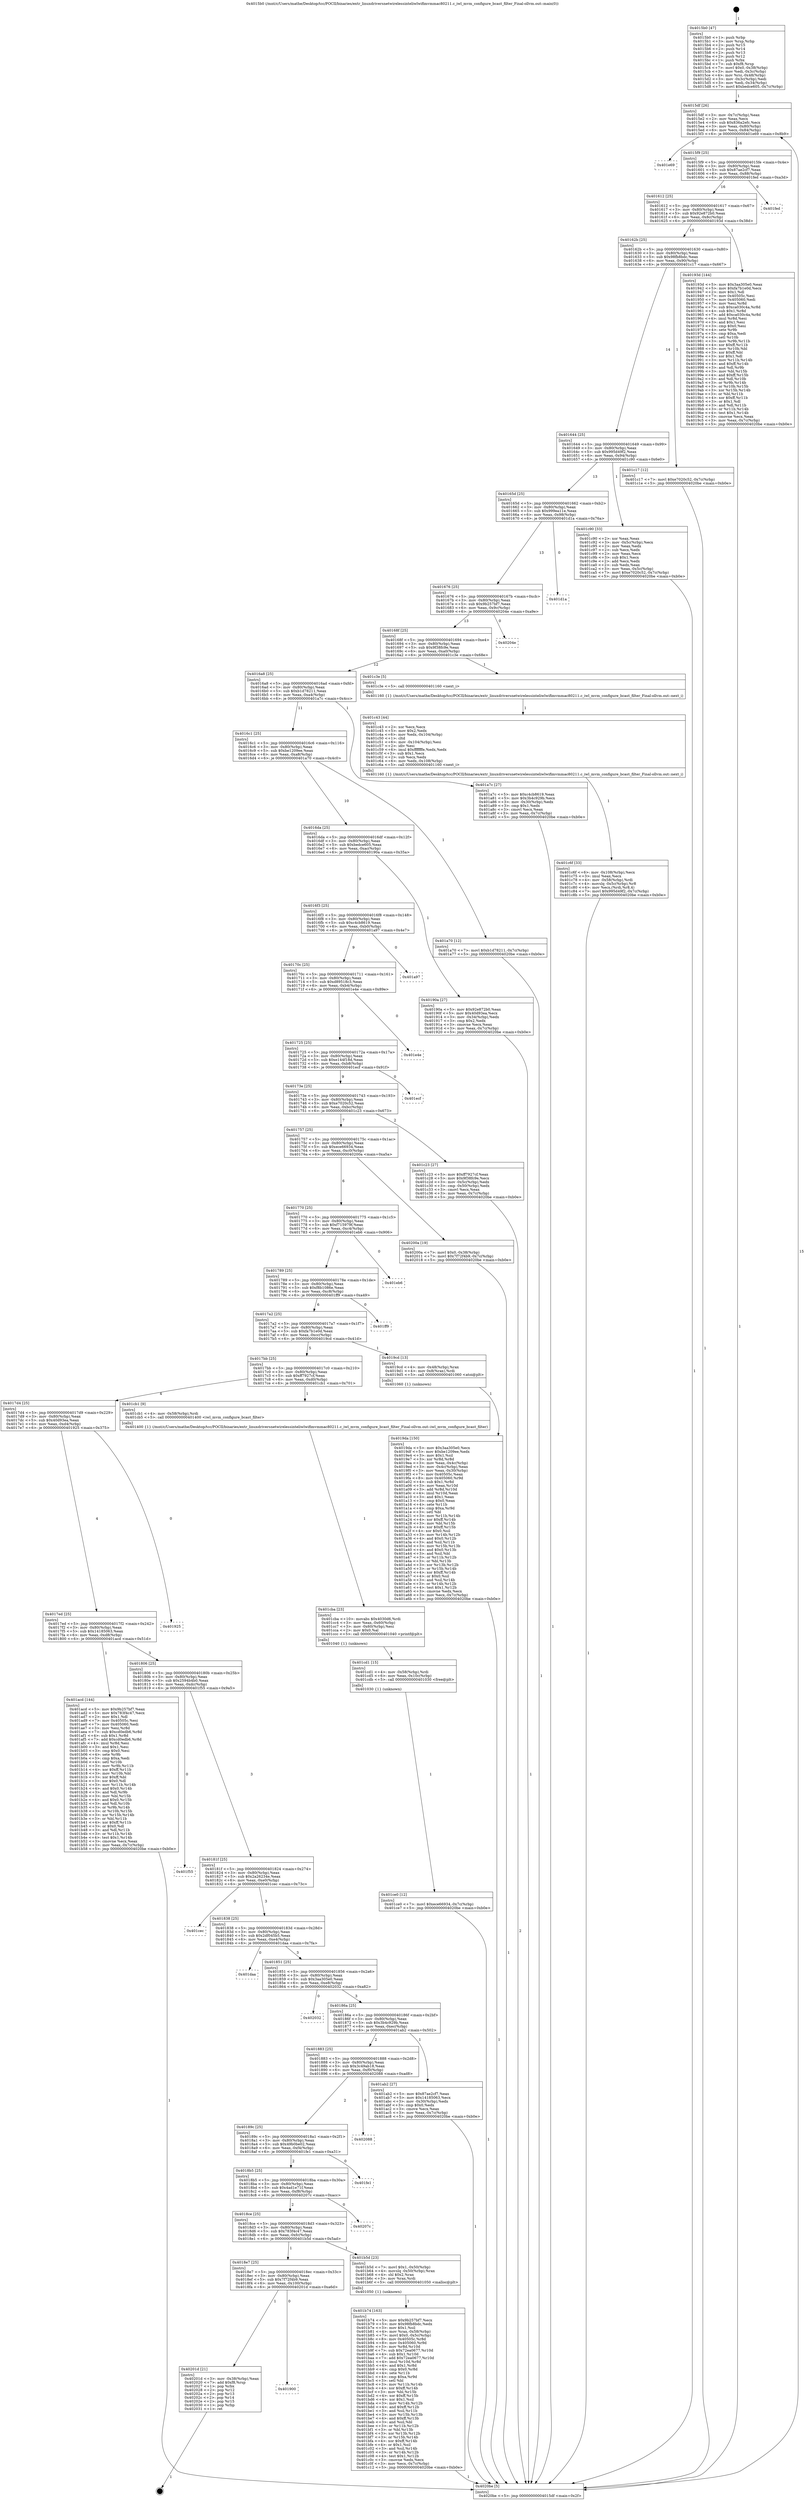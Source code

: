 digraph "0x4015b0" {
  label = "0x4015b0 (/mnt/c/Users/mathe/Desktop/tcc/POCII/binaries/extr_linuxdriversnetwirelessinteliwlwifimvmmac80211.c_iwl_mvm_configure_bcast_filter_Final-ollvm.out::main(0))"
  labelloc = "t"
  node[shape=record]

  Entry [label="",width=0.3,height=0.3,shape=circle,fillcolor=black,style=filled]
  "0x4015df" [label="{
     0x4015df [26]\l
     | [instrs]\l
     &nbsp;&nbsp;0x4015df \<+3\>: mov -0x7c(%rbp),%eax\l
     &nbsp;&nbsp;0x4015e2 \<+2\>: mov %eax,%ecx\l
     &nbsp;&nbsp;0x4015e4 \<+6\>: sub $0x836a2efc,%ecx\l
     &nbsp;&nbsp;0x4015ea \<+3\>: mov %eax,-0x80(%rbp)\l
     &nbsp;&nbsp;0x4015ed \<+6\>: mov %ecx,-0x84(%rbp)\l
     &nbsp;&nbsp;0x4015f3 \<+6\>: je 0000000000401e69 \<main+0x8b9\>\l
  }"]
  "0x401e69" [label="{
     0x401e69\l
  }", style=dashed]
  "0x4015f9" [label="{
     0x4015f9 [25]\l
     | [instrs]\l
     &nbsp;&nbsp;0x4015f9 \<+5\>: jmp 00000000004015fe \<main+0x4e\>\l
     &nbsp;&nbsp;0x4015fe \<+3\>: mov -0x80(%rbp),%eax\l
     &nbsp;&nbsp;0x401601 \<+5\>: sub $0x87ae2cf7,%eax\l
     &nbsp;&nbsp;0x401606 \<+6\>: mov %eax,-0x88(%rbp)\l
     &nbsp;&nbsp;0x40160c \<+6\>: je 0000000000401fed \<main+0xa3d\>\l
  }"]
  Exit [label="",width=0.3,height=0.3,shape=circle,fillcolor=black,style=filled,peripheries=2]
  "0x401fed" [label="{
     0x401fed\l
  }", style=dashed]
  "0x401612" [label="{
     0x401612 [25]\l
     | [instrs]\l
     &nbsp;&nbsp;0x401612 \<+5\>: jmp 0000000000401617 \<main+0x67\>\l
     &nbsp;&nbsp;0x401617 \<+3\>: mov -0x80(%rbp),%eax\l
     &nbsp;&nbsp;0x40161a \<+5\>: sub $0x92e872b0,%eax\l
     &nbsp;&nbsp;0x40161f \<+6\>: mov %eax,-0x8c(%rbp)\l
     &nbsp;&nbsp;0x401625 \<+6\>: je 000000000040193d \<main+0x38d\>\l
  }"]
  "0x401900" [label="{
     0x401900\l
  }", style=dashed]
  "0x40193d" [label="{
     0x40193d [144]\l
     | [instrs]\l
     &nbsp;&nbsp;0x40193d \<+5\>: mov $0x3aa305e0,%eax\l
     &nbsp;&nbsp;0x401942 \<+5\>: mov $0xfa7b1e0d,%ecx\l
     &nbsp;&nbsp;0x401947 \<+2\>: mov $0x1,%dl\l
     &nbsp;&nbsp;0x401949 \<+7\>: mov 0x40505c,%esi\l
     &nbsp;&nbsp;0x401950 \<+7\>: mov 0x405060,%edi\l
     &nbsp;&nbsp;0x401957 \<+3\>: mov %esi,%r8d\l
     &nbsp;&nbsp;0x40195a \<+7\>: sub $0xca030c4a,%r8d\l
     &nbsp;&nbsp;0x401961 \<+4\>: sub $0x1,%r8d\l
     &nbsp;&nbsp;0x401965 \<+7\>: add $0xca030c4a,%r8d\l
     &nbsp;&nbsp;0x40196c \<+4\>: imul %r8d,%esi\l
     &nbsp;&nbsp;0x401970 \<+3\>: and $0x1,%esi\l
     &nbsp;&nbsp;0x401973 \<+3\>: cmp $0x0,%esi\l
     &nbsp;&nbsp;0x401976 \<+4\>: sete %r9b\l
     &nbsp;&nbsp;0x40197a \<+3\>: cmp $0xa,%edi\l
     &nbsp;&nbsp;0x40197d \<+4\>: setl %r10b\l
     &nbsp;&nbsp;0x401981 \<+3\>: mov %r9b,%r11b\l
     &nbsp;&nbsp;0x401984 \<+4\>: xor $0xff,%r11b\l
     &nbsp;&nbsp;0x401988 \<+3\>: mov %r10b,%bl\l
     &nbsp;&nbsp;0x40198b \<+3\>: xor $0xff,%bl\l
     &nbsp;&nbsp;0x40198e \<+3\>: xor $0x1,%dl\l
     &nbsp;&nbsp;0x401991 \<+3\>: mov %r11b,%r14b\l
     &nbsp;&nbsp;0x401994 \<+4\>: and $0xff,%r14b\l
     &nbsp;&nbsp;0x401998 \<+3\>: and %dl,%r9b\l
     &nbsp;&nbsp;0x40199b \<+3\>: mov %bl,%r15b\l
     &nbsp;&nbsp;0x40199e \<+4\>: and $0xff,%r15b\l
     &nbsp;&nbsp;0x4019a2 \<+3\>: and %dl,%r10b\l
     &nbsp;&nbsp;0x4019a5 \<+3\>: or %r9b,%r14b\l
     &nbsp;&nbsp;0x4019a8 \<+3\>: or %r10b,%r15b\l
     &nbsp;&nbsp;0x4019ab \<+3\>: xor %r15b,%r14b\l
     &nbsp;&nbsp;0x4019ae \<+3\>: or %bl,%r11b\l
     &nbsp;&nbsp;0x4019b1 \<+4\>: xor $0xff,%r11b\l
     &nbsp;&nbsp;0x4019b5 \<+3\>: or $0x1,%dl\l
     &nbsp;&nbsp;0x4019b8 \<+3\>: and %dl,%r11b\l
     &nbsp;&nbsp;0x4019bb \<+3\>: or %r11b,%r14b\l
     &nbsp;&nbsp;0x4019be \<+4\>: test $0x1,%r14b\l
     &nbsp;&nbsp;0x4019c2 \<+3\>: cmovne %ecx,%eax\l
     &nbsp;&nbsp;0x4019c5 \<+3\>: mov %eax,-0x7c(%rbp)\l
     &nbsp;&nbsp;0x4019c8 \<+5\>: jmp 00000000004020be \<main+0xb0e\>\l
  }"]
  "0x40162b" [label="{
     0x40162b [25]\l
     | [instrs]\l
     &nbsp;&nbsp;0x40162b \<+5\>: jmp 0000000000401630 \<main+0x80\>\l
     &nbsp;&nbsp;0x401630 \<+3\>: mov -0x80(%rbp),%eax\l
     &nbsp;&nbsp;0x401633 \<+5\>: sub $0x98fb8bdc,%eax\l
     &nbsp;&nbsp;0x401638 \<+6\>: mov %eax,-0x90(%rbp)\l
     &nbsp;&nbsp;0x40163e \<+6\>: je 0000000000401c17 \<main+0x667\>\l
  }"]
  "0x40201d" [label="{
     0x40201d [21]\l
     | [instrs]\l
     &nbsp;&nbsp;0x40201d \<+3\>: mov -0x38(%rbp),%eax\l
     &nbsp;&nbsp;0x402020 \<+7\>: add $0xf8,%rsp\l
     &nbsp;&nbsp;0x402027 \<+1\>: pop %rbx\l
     &nbsp;&nbsp;0x402028 \<+2\>: pop %r12\l
     &nbsp;&nbsp;0x40202a \<+2\>: pop %r13\l
     &nbsp;&nbsp;0x40202c \<+2\>: pop %r14\l
     &nbsp;&nbsp;0x40202e \<+2\>: pop %r15\l
     &nbsp;&nbsp;0x402030 \<+1\>: pop %rbp\l
     &nbsp;&nbsp;0x402031 \<+1\>: ret\l
  }"]
  "0x401c17" [label="{
     0x401c17 [12]\l
     | [instrs]\l
     &nbsp;&nbsp;0x401c17 \<+7\>: movl $0xe7020c52,-0x7c(%rbp)\l
     &nbsp;&nbsp;0x401c1e \<+5\>: jmp 00000000004020be \<main+0xb0e\>\l
  }"]
  "0x401644" [label="{
     0x401644 [25]\l
     | [instrs]\l
     &nbsp;&nbsp;0x401644 \<+5\>: jmp 0000000000401649 \<main+0x99\>\l
     &nbsp;&nbsp;0x401649 \<+3\>: mov -0x80(%rbp),%eax\l
     &nbsp;&nbsp;0x40164c \<+5\>: sub $0x995d49f2,%eax\l
     &nbsp;&nbsp;0x401651 \<+6\>: mov %eax,-0x94(%rbp)\l
     &nbsp;&nbsp;0x401657 \<+6\>: je 0000000000401c90 \<main+0x6e0\>\l
  }"]
  "0x401ce0" [label="{
     0x401ce0 [12]\l
     | [instrs]\l
     &nbsp;&nbsp;0x401ce0 \<+7\>: movl $0xece66934,-0x7c(%rbp)\l
     &nbsp;&nbsp;0x401ce7 \<+5\>: jmp 00000000004020be \<main+0xb0e\>\l
  }"]
  "0x401c90" [label="{
     0x401c90 [33]\l
     | [instrs]\l
     &nbsp;&nbsp;0x401c90 \<+2\>: xor %eax,%eax\l
     &nbsp;&nbsp;0x401c92 \<+3\>: mov -0x5c(%rbp),%ecx\l
     &nbsp;&nbsp;0x401c95 \<+2\>: mov %eax,%edx\l
     &nbsp;&nbsp;0x401c97 \<+2\>: sub %ecx,%edx\l
     &nbsp;&nbsp;0x401c99 \<+2\>: mov %eax,%ecx\l
     &nbsp;&nbsp;0x401c9b \<+3\>: sub $0x1,%ecx\l
     &nbsp;&nbsp;0x401c9e \<+2\>: add %ecx,%edx\l
     &nbsp;&nbsp;0x401ca0 \<+2\>: sub %edx,%eax\l
     &nbsp;&nbsp;0x401ca2 \<+3\>: mov %eax,-0x5c(%rbp)\l
     &nbsp;&nbsp;0x401ca5 \<+7\>: movl $0xe7020c52,-0x7c(%rbp)\l
     &nbsp;&nbsp;0x401cac \<+5\>: jmp 00000000004020be \<main+0xb0e\>\l
  }"]
  "0x40165d" [label="{
     0x40165d [25]\l
     | [instrs]\l
     &nbsp;&nbsp;0x40165d \<+5\>: jmp 0000000000401662 \<main+0xb2\>\l
     &nbsp;&nbsp;0x401662 \<+3\>: mov -0x80(%rbp),%eax\l
     &nbsp;&nbsp;0x401665 \<+5\>: sub $0x999ea11e,%eax\l
     &nbsp;&nbsp;0x40166a \<+6\>: mov %eax,-0x98(%rbp)\l
     &nbsp;&nbsp;0x401670 \<+6\>: je 0000000000401d1a \<main+0x76a\>\l
  }"]
  "0x401cd1" [label="{
     0x401cd1 [15]\l
     | [instrs]\l
     &nbsp;&nbsp;0x401cd1 \<+4\>: mov -0x58(%rbp),%rdi\l
     &nbsp;&nbsp;0x401cd5 \<+6\>: mov %eax,-0x10c(%rbp)\l
     &nbsp;&nbsp;0x401cdb \<+5\>: call 0000000000401030 \<free@plt\>\l
     | [calls]\l
     &nbsp;&nbsp;0x401030 \{1\} (unknown)\l
  }"]
  "0x401d1a" [label="{
     0x401d1a\l
  }", style=dashed]
  "0x401676" [label="{
     0x401676 [25]\l
     | [instrs]\l
     &nbsp;&nbsp;0x401676 \<+5\>: jmp 000000000040167b \<main+0xcb\>\l
     &nbsp;&nbsp;0x40167b \<+3\>: mov -0x80(%rbp),%eax\l
     &nbsp;&nbsp;0x40167e \<+5\>: sub $0x9b257bf7,%eax\l
     &nbsp;&nbsp;0x401683 \<+6\>: mov %eax,-0x9c(%rbp)\l
     &nbsp;&nbsp;0x401689 \<+6\>: je 000000000040204e \<main+0xa9e\>\l
  }"]
  "0x401cba" [label="{
     0x401cba [23]\l
     | [instrs]\l
     &nbsp;&nbsp;0x401cba \<+10\>: movabs $0x4030d6,%rdi\l
     &nbsp;&nbsp;0x401cc4 \<+3\>: mov %eax,-0x60(%rbp)\l
     &nbsp;&nbsp;0x401cc7 \<+3\>: mov -0x60(%rbp),%esi\l
     &nbsp;&nbsp;0x401cca \<+2\>: mov $0x0,%al\l
     &nbsp;&nbsp;0x401ccc \<+5\>: call 0000000000401040 \<printf@plt\>\l
     | [calls]\l
     &nbsp;&nbsp;0x401040 \{1\} (unknown)\l
  }"]
  "0x40204e" [label="{
     0x40204e\l
  }", style=dashed]
  "0x40168f" [label="{
     0x40168f [25]\l
     | [instrs]\l
     &nbsp;&nbsp;0x40168f \<+5\>: jmp 0000000000401694 \<main+0xe4\>\l
     &nbsp;&nbsp;0x401694 \<+3\>: mov -0x80(%rbp),%eax\l
     &nbsp;&nbsp;0x401697 \<+5\>: sub $0x9f38fc9e,%eax\l
     &nbsp;&nbsp;0x40169c \<+6\>: mov %eax,-0xa0(%rbp)\l
     &nbsp;&nbsp;0x4016a2 \<+6\>: je 0000000000401c3e \<main+0x68e\>\l
  }"]
  "0x401c6f" [label="{
     0x401c6f [33]\l
     | [instrs]\l
     &nbsp;&nbsp;0x401c6f \<+6\>: mov -0x108(%rbp),%ecx\l
     &nbsp;&nbsp;0x401c75 \<+3\>: imul %eax,%ecx\l
     &nbsp;&nbsp;0x401c78 \<+4\>: mov -0x58(%rbp),%rdi\l
     &nbsp;&nbsp;0x401c7c \<+4\>: movslq -0x5c(%rbp),%r8\l
     &nbsp;&nbsp;0x401c80 \<+4\>: mov %ecx,(%rdi,%r8,4)\l
     &nbsp;&nbsp;0x401c84 \<+7\>: movl $0x995d49f2,-0x7c(%rbp)\l
     &nbsp;&nbsp;0x401c8b \<+5\>: jmp 00000000004020be \<main+0xb0e\>\l
  }"]
  "0x401c3e" [label="{
     0x401c3e [5]\l
     | [instrs]\l
     &nbsp;&nbsp;0x401c3e \<+5\>: call 0000000000401160 \<next_i\>\l
     | [calls]\l
     &nbsp;&nbsp;0x401160 \{1\} (/mnt/c/Users/mathe/Desktop/tcc/POCII/binaries/extr_linuxdriversnetwirelessinteliwlwifimvmmac80211.c_iwl_mvm_configure_bcast_filter_Final-ollvm.out::next_i)\l
  }"]
  "0x4016a8" [label="{
     0x4016a8 [25]\l
     | [instrs]\l
     &nbsp;&nbsp;0x4016a8 \<+5\>: jmp 00000000004016ad \<main+0xfd\>\l
     &nbsp;&nbsp;0x4016ad \<+3\>: mov -0x80(%rbp),%eax\l
     &nbsp;&nbsp;0x4016b0 \<+5\>: sub $0xb1d78211,%eax\l
     &nbsp;&nbsp;0x4016b5 \<+6\>: mov %eax,-0xa4(%rbp)\l
     &nbsp;&nbsp;0x4016bb \<+6\>: je 0000000000401a7c \<main+0x4cc\>\l
  }"]
  "0x401c43" [label="{
     0x401c43 [44]\l
     | [instrs]\l
     &nbsp;&nbsp;0x401c43 \<+2\>: xor %ecx,%ecx\l
     &nbsp;&nbsp;0x401c45 \<+5\>: mov $0x2,%edx\l
     &nbsp;&nbsp;0x401c4a \<+6\>: mov %edx,-0x104(%rbp)\l
     &nbsp;&nbsp;0x401c50 \<+1\>: cltd\l
     &nbsp;&nbsp;0x401c51 \<+6\>: mov -0x104(%rbp),%esi\l
     &nbsp;&nbsp;0x401c57 \<+2\>: idiv %esi\l
     &nbsp;&nbsp;0x401c59 \<+6\>: imul $0xfffffffe,%edx,%edx\l
     &nbsp;&nbsp;0x401c5f \<+3\>: sub $0x1,%ecx\l
     &nbsp;&nbsp;0x401c62 \<+2\>: sub %ecx,%edx\l
     &nbsp;&nbsp;0x401c64 \<+6\>: mov %edx,-0x108(%rbp)\l
     &nbsp;&nbsp;0x401c6a \<+5\>: call 0000000000401160 \<next_i\>\l
     | [calls]\l
     &nbsp;&nbsp;0x401160 \{1\} (/mnt/c/Users/mathe/Desktop/tcc/POCII/binaries/extr_linuxdriversnetwirelessinteliwlwifimvmmac80211.c_iwl_mvm_configure_bcast_filter_Final-ollvm.out::next_i)\l
  }"]
  "0x401a7c" [label="{
     0x401a7c [27]\l
     | [instrs]\l
     &nbsp;&nbsp;0x401a7c \<+5\>: mov $0xc4cb8619,%eax\l
     &nbsp;&nbsp;0x401a81 \<+5\>: mov $0x3b4c929b,%ecx\l
     &nbsp;&nbsp;0x401a86 \<+3\>: mov -0x30(%rbp),%edx\l
     &nbsp;&nbsp;0x401a89 \<+3\>: cmp $0x1,%edx\l
     &nbsp;&nbsp;0x401a8c \<+3\>: cmovl %ecx,%eax\l
     &nbsp;&nbsp;0x401a8f \<+3\>: mov %eax,-0x7c(%rbp)\l
     &nbsp;&nbsp;0x401a92 \<+5\>: jmp 00000000004020be \<main+0xb0e\>\l
  }"]
  "0x4016c1" [label="{
     0x4016c1 [25]\l
     | [instrs]\l
     &nbsp;&nbsp;0x4016c1 \<+5\>: jmp 00000000004016c6 \<main+0x116\>\l
     &nbsp;&nbsp;0x4016c6 \<+3\>: mov -0x80(%rbp),%eax\l
     &nbsp;&nbsp;0x4016c9 \<+5\>: sub $0xbe1209ee,%eax\l
     &nbsp;&nbsp;0x4016ce \<+6\>: mov %eax,-0xa8(%rbp)\l
     &nbsp;&nbsp;0x4016d4 \<+6\>: je 0000000000401a70 \<main+0x4c0\>\l
  }"]
  "0x401b74" [label="{
     0x401b74 [163]\l
     | [instrs]\l
     &nbsp;&nbsp;0x401b74 \<+5\>: mov $0x9b257bf7,%ecx\l
     &nbsp;&nbsp;0x401b79 \<+5\>: mov $0x98fb8bdc,%edx\l
     &nbsp;&nbsp;0x401b7e \<+3\>: mov $0x1,%sil\l
     &nbsp;&nbsp;0x401b81 \<+4\>: mov %rax,-0x58(%rbp)\l
     &nbsp;&nbsp;0x401b85 \<+7\>: movl $0x0,-0x5c(%rbp)\l
     &nbsp;&nbsp;0x401b8c \<+8\>: mov 0x40505c,%r8d\l
     &nbsp;&nbsp;0x401b94 \<+8\>: mov 0x405060,%r9d\l
     &nbsp;&nbsp;0x401b9c \<+3\>: mov %r8d,%r10d\l
     &nbsp;&nbsp;0x401b9f \<+7\>: sub $0x72ea0677,%r10d\l
     &nbsp;&nbsp;0x401ba6 \<+4\>: sub $0x1,%r10d\l
     &nbsp;&nbsp;0x401baa \<+7\>: add $0x72ea0677,%r10d\l
     &nbsp;&nbsp;0x401bb1 \<+4\>: imul %r10d,%r8d\l
     &nbsp;&nbsp;0x401bb5 \<+4\>: and $0x1,%r8d\l
     &nbsp;&nbsp;0x401bb9 \<+4\>: cmp $0x0,%r8d\l
     &nbsp;&nbsp;0x401bbd \<+4\>: sete %r11b\l
     &nbsp;&nbsp;0x401bc1 \<+4\>: cmp $0xa,%r9d\l
     &nbsp;&nbsp;0x401bc5 \<+3\>: setl %bl\l
     &nbsp;&nbsp;0x401bc8 \<+3\>: mov %r11b,%r14b\l
     &nbsp;&nbsp;0x401bcb \<+4\>: xor $0xff,%r14b\l
     &nbsp;&nbsp;0x401bcf \<+3\>: mov %bl,%r15b\l
     &nbsp;&nbsp;0x401bd2 \<+4\>: xor $0xff,%r15b\l
     &nbsp;&nbsp;0x401bd6 \<+4\>: xor $0x1,%sil\l
     &nbsp;&nbsp;0x401bda \<+3\>: mov %r14b,%r12b\l
     &nbsp;&nbsp;0x401bdd \<+4\>: and $0xff,%r12b\l
     &nbsp;&nbsp;0x401be1 \<+3\>: and %sil,%r11b\l
     &nbsp;&nbsp;0x401be4 \<+3\>: mov %r15b,%r13b\l
     &nbsp;&nbsp;0x401be7 \<+4\>: and $0xff,%r13b\l
     &nbsp;&nbsp;0x401beb \<+3\>: and %sil,%bl\l
     &nbsp;&nbsp;0x401bee \<+3\>: or %r11b,%r12b\l
     &nbsp;&nbsp;0x401bf1 \<+3\>: or %bl,%r13b\l
     &nbsp;&nbsp;0x401bf4 \<+3\>: xor %r13b,%r12b\l
     &nbsp;&nbsp;0x401bf7 \<+3\>: or %r15b,%r14b\l
     &nbsp;&nbsp;0x401bfa \<+4\>: xor $0xff,%r14b\l
     &nbsp;&nbsp;0x401bfe \<+4\>: or $0x1,%sil\l
     &nbsp;&nbsp;0x401c02 \<+3\>: and %sil,%r14b\l
     &nbsp;&nbsp;0x401c05 \<+3\>: or %r14b,%r12b\l
     &nbsp;&nbsp;0x401c08 \<+4\>: test $0x1,%r12b\l
     &nbsp;&nbsp;0x401c0c \<+3\>: cmovne %edx,%ecx\l
     &nbsp;&nbsp;0x401c0f \<+3\>: mov %ecx,-0x7c(%rbp)\l
     &nbsp;&nbsp;0x401c12 \<+5\>: jmp 00000000004020be \<main+0xb0e\>\l
  }"]
  "0x401a70" [label="{
     0x401a70 [12]\l
     | [instrs]\l
     &nbsp;&nbsp;0x401a70 \<+7\>: movl $0xb1d78211,-0x7c(%rbp)\l
     &nbsp;&nbsp;0x401a77 \<+5\>: jmp 00000000004020be \<main+0xb0e\>\l
  }"]
  "0x4016da" [label="{
     0x4016da [25]\l
     | [instrs]\l
     &nbsp;&nbsp;0x4016da \<+5\>: jmp 00000000004016df \<main+0x12f\>\l
     &nbsp;&nbsp;0x4016df \<+3\>: mov -0x80(%rbp),%eax\l
     &nbsp;&nbsp;0x4016e2 \<+5\>: sub $0xbedce605,%eax\l
     &nbsp;&nbsp;0x4016e7 \<+6\>: mov %eax,-0xac(%rbp)\l
     &nbsp;&nbsp;0x4016ed \<+6\>: je 000000000040190a \<main+0x35a\>\l
  }"]
  "0x4018e7" [label="{
     0x4018e7 [25]\l
     | [instrs]\l
     &nbsp;&nbsp;0x4018e7 \<+5\>: jmp 00000000004018ec \<main+0x33c\>\l
     &nbsp;&nbsp;0x4018ec \<+3\>: mov -0x80(%rbp),%eax\l
     &nbsp;&nbsp;0x4018ef \<+5\>: sub $0x7f72f4b9,%eax\l
     &nbsp;&nbsp;0x4018f4 \<+6\>: mov %eax,-0x100(%rbp)\l
     &nbsp;&nbsp;0x4018fa \<+6\>: je 000000000040201d \<main+0xa6d\>\l
  }"]
  "0x40190a" [label="{
     0x40190a [27]\l
     | [instrs]\l
     &nbsp;&nbsp;0x40190a \<+5\>: mov $0x92e872b0,%eax\l
     &nbsp;&nbsp;0x40190f \<+5\>: mov $0x40d93ea,%ecx\l
     &nbsp;&nbsp;0x401914 \<+3\>: mov -0x34(%rbp),%edx\l
     &nbsp;&nbsp;0x401917 \<+3\>: cmp $0x2,%edx\l
     &nbsp;&nbsp;0x40191a \<+3\>: cmovne %ecx,%eax\l
     &nbsp;&nbsp;0x40191d \<+3\>: mov %eax,-0x7c(%rbp)\l
     &nbsp;&nbsp;0x401920 \<+5\>: jmp 00000000004020be \<main+0xb0e\>\l
  }"]
  "0x4016f3" [label="{
     0x4016f3 [25]\l
     | [instrs]\l
     &nbsp;&nbsp;0x4016f3 \<+5\>: jmp 00000000004016f8 \<main+0x148\>\l
     &nbsp;&nbsp;0x4016f8 \<+3\>: mov -0x80(%rbp),%eax\l
     &nbsp;&nbsp;0x4016fb \<+5\>: sub $0xc4cb8619,%eax\l
     &nbsp;&nbsp;0x401700 \<+6\>: mov %eax,-0xb0(%rbp)\l
     &nbsp;&nbsp;0x401706 \<+6\>: je 0000000000401a97 \<main+0x4e7\>\l
  }"]
  "0x4020be" [label="{
     0x4020be [5]\l
     | [instrs]\l
     &nbsp;&nbsp;0x4020be \<+5\>: jmp 00000000004015df \<main+0x2f\>\l
  }"]
  "0x4015b0" [label="{
     0x4015b0 [47]\l
     | [instrs]\l
     &nbsp;&nbsp;0x4015b0 \<+1\>: push %rbp\l
     &nbsp;&nbsp;0x4015b1 \<+3\>: mov %rsp,%rbp\l
     &nbsp;&nbsp;0x4015b4 \<+2\>: push %r15\l
     &nbsp;&nbsp;0x4015b6 \<+2\>: push %r14\l
     &nbsp;&nbsp;0x4015b8 \<+2\>: push %r13\l
     &nbsp;&nbsp;0x4015ba \<+2\>: push %r12\l
     &nbsp;&nbsp;0x4015bc \<+1\>: push %rbx\l
     &nbsp;&nbsp;0x4015bd \<+7\>: sub $0xf8,%rsp\l
     &nbsp;&nbsp;0x4015c4 \<+7\>: movl $0x0,-0x38(%rbp)\l
     &nbsp;&nbsp;0x4015cb \<+3\>: mov %edi,-0x3c(%rbp)\l
     &nbsp;&nbsp;0x4015ce \<+4\>: mov %rsi,-0x48(%rbp)\l
     &nbsp;&nbsp;0x4015d2 \<+3\>: mov -0x3c(%rbp),%edi\l
     &nbsp;&nbsp;0x4015d5 \<+3\>: mov %edi,-0x34(%rbp)\l
     &nbsp;&nbsp;0x4015d8 \<+7\>: movl $0xbedce605,-0x7c(%rbp)\l
  }"]
  "0x401b5d" [label="{
     0x401b5d [23]\l
     | [instrs]\l
     &nbsp;&nbsp;0x401b5d \<+7\>: movl $0x1,-0x50(%rbp)\l
     &nbsp;&nbsp;0x401b64 \<+4\>: movslq -0x50(%rbp),%rax\l
     &nbsp;&nbsp;0x401b68 \<+4\>: shl $0x2,%rax\l
     &nbsp;&nbsp;0x401b6c \<+3\>: mov %rax,%rdi\l
     &nbsp;&nbsp;0x401b6f \<+5\>: call 0000000000401050 \<malloc@plt\>\l
     | [calls]\l
     &nbsp;&nbsp;0x401050 \{1\} (unknown)\l
  }"]
  "0x401a97" [label="{
     0x401a97\l
  }", style=dashed]
  "0x40170c" [label="{
     0x40170c [25]\l
     | [instrs]\l
     &nbsp;&nbsp;0x40170c \<+5\>: jmp 0000000000401711 \<main+0x161\>\l
     &nbsp;&nbsp;0x401711 \<+3\>: mov -0x80(%rbp),%eax\l
     &nbsp;&nbsp;0x401714 \<+5\>: sub $0xd89518c3,%eax\l
     &nbsp;&nbsp;0x401719 \<+6\>: mov %eax,-0xb4(%rbp)\l
     &nbsp;&nbsp;0x40171f \<+6\>: je 0000000000401e4e \<main+0x89e\>\l
  }"]
  "0x4018ce" [label="{
     0x4018ce [25]\l
     | [instrs]\l
     &nbsp;&nbsp;0x4018ce \<+5\>: jmp 00000000004018d3 \<main+0x323\>\l
     &nbsp;&nbsp;0x4018d3 \<+3\>: mov -0x80(%rbp),%eax\l
     &nbsp;&nbsp;0x4018d6 \<+5\>: sub $0x783f4c47,%eax\l
     &nbsp;&nbsp;0x4018db \<+6\>: mov %eax,-0xfc(%rbp)\l
     &nbsp;&nbsp;0x4018e1 \<+6\>: je 0000000000401b5d \<main+0x5ad\>\l
  }"]
  "0x401e4e" [label="{
     0x401e4e\l
  }", style=dashed]
  "0x401725" [label="{
     0x401725 [25]\l
     | [instrs]\l
     &nbsp;&nbsp;0x401725 \<+5\>: jmp 000000000040172a \<main+0x17a\>\l
     &nbsp;&nbsp;0x40172a \<+3\>: mov -0x80(%rbp),%eax\l
     &nbsp;&nbsp;0x40172d \<+5\>: sub $0xe144f18d,%eax\l
     &nbsp;&nbsp;0x401732 \<+6\>: mov %eax,-0xb8(%rbp)\l
     &nbsp;&nbsp;0x401738 \<+6\>: je 0000000000401ecf \<main+0x91f\>\l
  }"]
  "0x40207c" [label="{
     0x40207c\l
  }", style=dashed]
  "0x401ecf" [label="{
     0x401ecf\l
  }", style=dashed]
  "0x40173e" [label="{
     0x40173e [25]\l
     | [instrs]\l
     &nbsp;&nbsp;0x40173e \<+5\>: jmp 0000000000401743 \<main+0x193\>\l
     &nbsp;&nbsp;0x401743 \<+3\>: mov -0x80(%rbp),%eax\l
     &nbsp;&nbsp;0x401746 \<+5\>: sub $0xe7020c52,%eax\l
     &nbsp;&nbsp;0x40174b \<+6\>: mov %eax,-0xbc(%rbp)\l
     &nbsp;&nbsp;0x401751 \<+6\>: je 0000000000401c23 \<main+0x673\>\l
  }"]
  "0x4018b5" [label="{
     0x4018b5 [25]\l
     | [instrs]\l
     &nbsp;&nbsp;0x4018b5 \<+5\>: jmp 00000000004018ba \<main+0x30a\>\l
     &nbsp;&nbsp;0x4018ba \<+3\>: mov -0x80(%rbp),%eax\l
     &nbsp;&nbsp;0x4018bd \<+5\>: sub $0x4ad1e71f,%eax\l
     &nbsp;&nbsp;0x4018c2 \<+6\>: mov %eax,-0xf8(%rbp)\l
     &nbsp;&nbsp;0x4018c8 \<+6\>: je 000000000040207c \<main+0xacc\>\l
  }"]
  "0x401c23" [label="{
     0x401c23 [27]\l
     | [instrs]\l
     &nbsp;&nbsp;0x401c23 \<+5\>: mov $0xff7927cf,%eax\l
     &nbsp;&nbsp;0x401c28 \<+5\>: mov $0x9f38fc9e,%ecx\l
     &nbsp;&nbsp;0x401c2d \<+3\>: mov -0x5c(%rbp),%edx\l
     &nbsp;&nbsp;0x401c30 \<+3\>: cmp -0x50(%rbp),%edx\l
     &nbsp;&nbsp;0x401c33 \<+3\>: cmovl %ecx,%eax\l
     &nbsp;&nbsp;0x401c36 \<+3\>: mov %eax,-0x7c(%rbp)\l
     &nbsp;&nbsp;0x401c39 \<+5\>: jmp 00000000004020be \<main+0xb0e\>\l
  }"]
  "0x401757" [label="{
     0x401757 [25]\l
     | [instrs]\l
     &nbsp;&nbsp;0x401757 \<+5\>: jmp 000000000040175c \<main+0x1ac\>\l
     &nbsp;&nbsp;0x40175c \<+3\>: mov -0x80(%rbp),%eax\l
     &nbsp;&nbsp;0x40175f \<+5\>: sub $0xece66934,%eax\l
     &nbsp;&nbsp;0x401764 \<+6\>: mov %eax,-0xc0(%rbp)\l
     &nbsp;&nbsp;0x40176a \<+6\>: je 000000000040200a \<main+0xa5a\>\l
  }"]
  "0x401fe1" [label="{
     0x401fe1\l
  }", style=dashed]
  "0x40200a" [label="{
     0x40200a [19]\l
     | [instrs]\l
     &nbsp;&nbsp;0x40200a \<+7\>: movl $0x0,-0x38(%rbp)\l
     &nbsp;&nbsp;0x402011 \<+7\>: movl $0x7f72f4b9,-0x7c(%rbp)\l
     &nbsp;&nbsp;0x402018 \<+5\>: jmp 00000000004020be \<main+0xb0e\>\l
  }"]
  "0x401770" [label="{
     0x401770 [25]\l
     | [instrs]\l
     &nbsp;&nbsp;0x401770 \<+5\>: jmp 0000000000401775 \<main+0x1c5\>\l
     &nbsp;&nbsp;0x401775 \<+3\>: mov -0x80(%rbp),%eax\l
     &nbsp;&nbsp;0x401778 \<+5\>: sub $0xf715979f,%eax\l
     &nbsp;&nbsp;0x40177d \<+6\>: mov %eax,-0xc4(%rbp)\l
     &nbsp;&nbsp;0x401783 \<+6\>: je 0000000000401eb6 \<main+0x906\>\l
  }"]
  "0x40189c" [label="{
     0x40189c [25]\l
     | [instrs]\l
     &nbsp;&nbsp;0x40189c \<+5\>: jmp 00000000004018a1 \<main+0x2f1\>\l
     &nbsp;&nbsp;0x4018a1 \<+3\>: mov -0x80(%rbp),%eax\l
     &nbsp;&nbsp;0x4018a4 \<+5\>: sub $0x49b0be02,%eax\l
     &nbsp;&nbsp;0x4018a9 \<+6\>: mov %eax,-0xf4(%rbp)\l
     &nbsp;&nbsp;0x4018af \<+6\>: je 0000000000401fe1 \<main+0xa31\>\l
  }"]
  "0x401eb6" [label="{
     0x401eb6\l
  }", style=dashed]
  "0x401789" [label="{
     0x401789 [25]\l
     | [instrs]\l
     &nbsp;&nbsp;0x401789 \<+5\>: jmp 000000000040178e \<main+0x1de\>\l
     &nbsp;&nbsp;0x40178e \<+3\>: mov -0x80(%rbp),%eax\l
     &nbsp;&nbsp;0x401791 \<+5\>: sub $0xf8b1086e,%eax\l
     &nbsp;&nbsp;0x401796 \<+6\>: mov %eax,-0xc8(%rbp)\l
     &nbsp;&nbsp;0x40179c \<+6\>: je 0000000000401ff9 \<main+0xa49\>\l
  }"]
  "0x402088" [label="{
     0x402088\l
  }", style=dashed]
  "0x401ff9" [label="{
     0x401ff9\l
  }", style=dashed]
  "0x4017a2" [label="{
     0x4017a2 [25]\l
     | [instrs]\l
     &nbsp;&nbsp;0x4017a2 \<+5\>: jmp 00000000004017a7 \<main+0x1f7\>\l
     &nbsp;&nbsp;0x4017a7 \<+3\>: mov -0x80(%rbp),%eax\l
     &nbsp;&nbsp;0x4017aa \<+5\>: sub $0xfa7b1e0d,%eax\l
     &nbsp;&nbsp;0x4017af \<+6\>: mov %eax,-0xcc(%rbp)\l
     &nbsp;&nbsp;0x4017b5 \<+6\>: je 00000000004019cd \<main+0x41d\>\l
  }"]
  "0x401883" [label="{
     0x401883 [25]\l
     | [instrs]\l
     &nbsp;&nbsp;0x401883 \<+5\>: jmp 0000000000401888 \<main+0x2d8\>\l
     &nbsp;&nbsp;0x401888 \<+3\>: mov -0x80(%rbp),%eax\l
     &nbsp;&nbsp;0x40188b \<+5\>: sub $0x3c49ab18,%eax\l
     &nbsp;&nbsp;0x401890 \<+6\>: mov %eax,-0xf0(%rbp)\l
     &nbsp;&nbsp;0x401896 \<+6\>: je 0000000000402088 \<main+0xad8\>\l
  }"]
  "0x4019cd" [label="{
     0x4019cd [13]\l
     | [instrs]\l
     &nbsp;&nbsp;0x4019cd \<+4\>: mov -0x48(%rbp),%rax\l
     &nbsp;&nbsp;0x4019d1 \<+4\>: mov 0x8(%rax),%rdi\l
     &nbsp;&nbsp;0x4019d5 \<+5\>: call 0000000000401060 \<atoi@plt\>\l
     | [calls]\l
     &nbsp;&nbsp;0x401060 \{1\} (unknown)\l
  }"]
  "0x4017bb" [label="{
     0x4017bb [25]\l
     | [instrs]\l
     &nbsp;&nbsp;0x4017bb \<+5\>: jmp 00000000004017c0 \<main+0x210\>\l
     &nbsp;&nbsp;0x4017c0 \<+3\>: mov -0x80(%rbp),%eax\l
     &nbsp;&nbsp;0x4017c3 \<+5\>: sub $0xff7927cf,%eax\l
     &nbsp;&nbsp;0x4017c8 \<+6\>: mov %eax,-0xd0(%rbp)\l
     &nbsp;&nbsp;0x4017ce \<+6\>: je 0000000000401cb1 \<main+0x701\>\l
  }"]
  "0x4019da" [label="{
     0x4019da [150]\l
     | [instrs]\l
     &nbsp;&nbsp;0x4019da \<+5\>: mov $0x3aa305e0,%ecx\l
     &nbsp;&nbsp;0x4019df \<+5\>: mov $0xbe1209ee,%edx\l
     &nbsp;&nbsp;0x4019e4 \<+3\>: mov $0x1,%sil\l
     &nbsp;&nbsp;0x4019e7 \<+3\>: xor %r8d,%r8d\l
     &nbsp;&nbsp;0x4019ea \<+3\>: mov %eax,-0x4c(%rbp)\l
     &nbsp;&nbsp;0x4019ed \<+3\>: mov -0x4c(%rbp),%eax\l
     &nbsp;&nbsp;0x4019f0 \<+3\>: mov %eax,-0x30(%rbp)\l
     &nbsp;&nbsp;0x4019f3 \<+7\>: mov 0x40505c,%eax\l
     &nbsp;&nbsp;0x4019fa \<+8\>: mov 0x405060,%r9d\l
     &nbsp;&nbsp;0x401a02 \<+4\>: sub $0x1,%r8d\l
     &nbsp;&nbsp;0x401a06 \<+3\>: mov %eax,%r10d\l
     &nbsp;&nbsp;0x401a09 \<+3\>: add %r8d,%r10d\l
     &nbsp;&nbsp;0x401a0c \<+4\>: imul %r10d,%eax\l
     &nbsp;&nbsp;0x401a10 \<+3\>: and $0x1,%eax\l
     &nbsp;&nbsp;0x401a13 \<+3\>: cmp $0x0,%eax\l
     &nbsp;&nbsp;0x401a16 \<+4\>: sete %r11b\l
     &nbsp;&nbsp;0x401a1a \<+4\>: cmp $0xa,%r9d\l
     &nbsp;&nbsp;0x401a1e \<+3\>: setl %bl\l
     &nbsp;&nbsp;0x401a21 \<+3\>: mov %r11b,%r14b\l
     &nbsp;&nbsp;0x401a24 \<+4\>: xor $0xff,%r14b\l
     &nbsp;&nbsp;0x401a28 \<+3\>: mov %bl,%r15b\l
     &nbsp;&nbsp;0x401a2b \<+4\>: xor $0xff,%r15b\l
     &nbsp;&nbsp;0x401a2f \<+4\>: xor $0x0,%sil\l
     &nbsp;&nbsp;0x401a33 \<+3\>: mov %r14b,%r12b\l
     &nbsp;&nbsp;0x401a36 \<+4\>: and $0x0,%r12b\l
     &nbsp;&nbsp;0x401a3a \<+3\>: and %sil,%r11b\l
     &nbsp;&nbsp;0x401a3d \<+3\>: mov %r15b,%r13b\l
     &nbsp;&nbsp;0x401a40 \<+4\>: and $0x0,%r13b\l
     &nbsp;&nbsp;0x401a44 \<+3\>: and %sil,%bl\l
     &nbsp;&nbsp;0x401a47 \<+3\>: or %r11b,%r12b\l
     &nbsp;&nbsp;0x401a4a \<+3\>: or %bl,%r13b\l
     &nbsp;&nbsp;0x401a4d \<+3\>: xor %r13b,%r12b\l
     &nbsp;&nbsp;0x401a50 \<+3\>: or %r15b,%r14b\l
     &nbsp;&nbsp;0x401a53 \<+4\>: xor $0xff,%r14b\l
     &nbsp;&nbsp;0x401a57 \<+4\>: or $0x0,%sil\l
     &nbsp;&nbsp;0x401a5b \<+3\>: and %sil,%r14b\l
     &nbsp;&nbsp;0x401a5e \<+3\>: or %r14b,%r12b\l
     &nbsp;&nbsp;0x401a61 \<+4\>: test $0x1,%r12b\l
     &nbsp;&nbsp;0x401a65 \<+3\>: cmovne %edx,%ecx\l
     &nbsp;&nbsp;0x401a68 \<+3\>: mov %ecx,-0x7c(%rbp)\l
     &nbsp;&nbsp;0x401a6b \<+5\>: jmp 00000000004020be \<main+0xb0e\>\l
  }"]
  "0x401ab2" [label="{
     0x401ab2 [27]\l
     | [instrs]\l
     &nbsp;&nbsp;0x401ab2 \<+5\>: mov $0x87ae2cf7,%eax\l
     &nbsp;&nbsp;0x401ab7 \<+5\>: mov $0x14185063,%ecx\l
     &nbsp;&nbsp;0x401abc \<+3\>: mov -0x30(%rbp),%edx\l
     &nbsp;&nbsp;0x401abf \<+3\>: cmp $0x0,%edx\l
     &nbsp;&nbsp;0x401ac2 \<+3\>: cmove %ecx,%eax\l
     &nbsp;&nbsp;0x401ac5 \<+3\>: mov %eax,-0x7c(%rbp)\l
     &nbsp;&nbsp;0x401ac8 \<+5\>: jmp 00000000004020be \<main+0xb0e\>\l
  }"]
  "0x401cb1" [label="{
     0x401cb1 [9]\l
     | [instrs]\l
     &nbsp;&nbsp;0x401cb1 \<+4\>: mov -0x58(%rbp),%rdi\l
     &nbsp;&nbsp;0x401cb5 \<+5\>: call 0000000000401400 \<iwl_mvm_configure_bcast_filter\>\l
     | [calls]\l
     &nbsp;&nbsp;0x401400 \{1\} (/mnt/c/Users/mathe/Desktop/tcc/POCII/binaries/extr_linuxdriversnetwirelessinteliwlwifimvmmac80211.c_iwl_mvm_configure_bcast_filter_Final-ollvm.out::iwl_mvm_configure_bcast_filter)\l
  }"]
  "0x4017d4" [label="{
     0x4017d4 [25]\l
     | [instrs]\l
     &nbsp;&nbsp;0x4017d4 \<+5\>: jmp 00000000004017d9 \<main+0x229\>\l
     &nbsp;&nbsp;0x4017d9 \<+3\>: mov -0x80(%rbp),%eax\l
     &nbsp;&nbsp;0x4017dc \<+5\>: sub $0x40d93ea,%eax\l
     &nbsp;&nbsp;0x4017e1 \<+6\>: mov %eax,-0xd4(%rbp)\l
     &nbsp;&nbsp;0x4017e7 \<+6\>: je 0000000000401925 \<main+0x375\>\l
  }"]
  "0x40186a" [label="{
     0x40186a [25]\l
     | [instrs]\l
     &nbsp;&nbsp;0x40186a \<+5\>: jmp 000000000040186f \<main+0x2bf\>\l
     &nbsp;&nbsp;0x40186f \<+3\>: mov -0x80(%rbp),%eax\l
     &nbsp;&nbsp;0x401872 \<+5\>: sub $0x3b4c929b,%eax\l
     &nbsp;&nbsp;0x401877 \<+6\>: mov %eax,-0xec(%rbp)\l
     &nbsp;&nbsp;0x40187d \<+6\>: je 0000000000401ab2 \<main+0x502\>\l
  }"]
  "0x401925" [label="{
     0x401925\l
  }", style=dashed]
  "0x4017ed" [label="{
     0x4017ed [25]\l
     | [instrs]\l
     &nbsp;&nbsp;0x4017ed \<+5\>: jmp 00000000004017f2 \<main+0x242\>\l
     &nbsp;&nbsp;0x4017f2 \<+3\>: mov -0x80(%rbp),%eax\l
     &nbsp;&nbsp;0x4017f5 \<+5\>: sub $0x14185063,%eax\l
     &nbsp;&nbsp;0x4017fa \<+6\>: mov %eax,-0xd8(%rbp)\l
     &nbsp;&nbsp;0x401800 \<+6\>: je 0000000000401acd \<main+0x51d\>\l
  }"]
  "0x402032" [label="{
     0x402032\l
  }", style=dashed]
  "0x401acd" [label="{
     0x401acd [144]\l
     | [instrs]\l
     &nbsp;&nbsp;0x401acd \<+5\>: mov $0x9b257bf7,%eax\l
     &nbsp;&nbsp;0x401ad2 \<+5\>: mov $0x783f4c47,%ecx\l
     &nbsp;&nbsp;0x401ad7 \<+2\>: mov $0x1,%dl\l
     &nbsp;&nbsp;0x401ad9 \<+7\>: mov 0x40505c,%esi\l
     &nbsp;&nbsp;0x401ae0 \<+7\>: mov 0x405060,%edi\l
     &nbsp;&nbsp;0x401ae7 \<+3\>: mov %esi,%r8d\l
     &nbsp;&nbsp;0x401aea \<+7\>: sub $0xcd0edb6,%r8d\l
     &nbsp;&nbsp;0x401af1 \<+4\>: sub $0x1,%r8d\l
     &nbsp;&nbsp;0x401af5 \<+7\>: add $0xcd0edb6,%r8d\l
     &nbsp;&nbsp;0x401afc \<+4\>: imul %r8d,%esi\l
     &nbsp;&nbsp;0x401b00 \<+3\>: and $0x1,%esi\l
     &nbsp;&nbsp;0x401b03 \<+3\>: cmp $0x0,%esi\l
     &nbsp;&nbsp;0x401b06 \<+4\>: sete %r9b\l
     &nbsp;&nbsp;0x401b0a \<+3\>: cmp $0xa,%edi\l
     &nbsp;&nbsp;0x401b0d \<+4\>: setl %r10b\l
     &nbsp;&nbsp;0x401b11 \<+3\>: mov %r9b,%r11b\l
     &nbsp;&nbsp;0x401b14 \<+4\>: xor $0xff,%r11b\l
     &nbsp;&nbsp;0x401b18 \<+3\>: mov %r10b,%bl\l
     &nbsp;&nbsp;0x401b1b \<+3\>: xor $0xff,%bl\l
     &nbsp;&nbsp;0x401b1e \<+3\>: xor $0x0,%dl\l
     &nbsp;&nbsp;0x401b21 \<+3\>: mov %r11b,%r14b\l
     &nbsp;&nbsp;0x401b24 \<+4\>: and $0x0,%r14b\l
     &nbsp;&nbsp;0x401b28 \<+3\>: and %dl,%r9b\l
     &nbsp;&nbsp;0x401b2b \<+3\>: mov %bl,%r15b\l
     &nbsp;&nbsp;0x401b2e \<+4\>: and $0x0,%r15b\l
     &nbsp;&nbsp;0x401b32 \<+3\>: and %dl,%r10b\l
     &nbsp;&nbsp;0x401b35 \<+3\>: or %r9b,%r14b\l
     &nbsp;&nbsp;0x401b38 \<+3\>: or %r10b,%r15b\l
     &nbsp;&nbsp;0x401b3b \<+3\>: xor %r15b,%r14b\l
     &nbsp;&nbsp;0x401b3e \<+3\>: or %bl,%r11b\l
     &nbsp;&nbsp;0x401b41 \<+4\>: xor $0xff,%r11b\l
     &nbsp;&nbsp;0x401b45 \<+3\>: or $0x0,%dl\l
     &nbsp;&nbsp;0x401b48 \<+3\>: and %dl,%r11b\l
     &nbsp;&nbsp;0x401b4b \<+3\>: or %r11b,%r14b\l
     &nbsp;&nbsp;0x401b4e \<+4\>: test $0x1,%r14b\l
     &nbsp;&nbsp;0x401b52 \<+3\>: cmovne %ecx,%eax\l
     &nbsp;&nbsp;0x401b55 \<+3\>: mov %eax,-0x7c(%rbp)\l
     &nbsp;&nbsp;0x401b58 \<+5\>: jmp 00000000004020be \<main+0xb0e\>\l
  }"]
  "0x401806" [label="{
     0x401806 [25]\l
     | [instrs]\l
     &nbsp;&nbsp;0x401806 \<+5\>: jmp 000000000040180b \<main+0x25b\>\l
     &nbsp;&nbsp;0x40180b \<+3\>: mov -0x80(%rbp),%eax\l
     &nbsp;&nbsp;0x40180e \<+5\>: sub $0x2594b4b0,%eax\l
     &nbsp;&nbsp;0x401813 \<+6\>: mov %eax,-0xdc(%rbp)\l
     &nbsp;&nbsp;0x401819 \<+6\>: je 0000000000401f55 \<main+0x9a5\>\l
  }"]
  "0x401851" [label="{
     0x401851 [25]\l
     | [instrs]\l
     &nbsp;&nbsp;0x401851 \<+5\>: jmp 0000000000401856 \<main+0x2a6\>\l
     &nbsp;&nbsp;0x401856 \<+3\>: mov -0x80(%rbp),%eax\l
     &nbsp;&nbsp;0x401859 \<+5\>: sub $0x3aa305e0,%eax\l
     &nbsp;&nbsp;0x40185e \<+6\>: mov %eax,-0xe8(%rbp)\l
     &nbsp;&nbsp;0x401864 \<+6\>: je 0000000000402032 \<main+0xa82\>\l
  }"]
  "0x401f55" [label="{
     0x401f55\l
  }", style=dashed]
  "0x40181f" [label="{
     0x40181f [25]\l
     | [instrs]\l
     &nbsp;&nbsp;0x40181f \<+5\>: jmp 0000000000401824 \<main+0x274\>\l
     &nbsp;&nbsp;0x401824 \<+3\>: mov -0x80(%rbp),%eax\l
     &nbsp;&nbsp;0x401827 \<+5\>: sub $0x2a26234e,%eax\l
     &nbsp;&nbsp;0x40182c \<+6\>: mov %eax,-0xe0(%rbp)\l
     &nbsp;&nbsp;0x401832 \<+6\>: je 0000000000401cec \<main+0x73c\>\l
  }"]
  "0x401daa" [label="{
     0x401daa\l
  }", style=dashed]
  "0x401cec" [label="{
     0x401cec\l
  }", style=dashed]
  "0x401838" [label="{
     0x401838 [25]\l
     | [instrs]\l
     &nbsp;&nbsp;0x401838 \<+5\>: jmp 000000000040183d \<main+0x28d\>\l
     &nbsp;&nbsp;0x40183d \<+3\>: mov -0x80(%rbp),%eax\l
     &nbsp;&nbsp;0x401840 \<+5\>: sub $0x2df045b5,%eax\l
     &nbsp;&nbsp;0x401845 \<+6\>: mov %eax,-0xe4(%rbp)\l
     &nbsp;&nbsp;0x40184b \<+6\>: je 0000000000401daa \<main+0x7fa\>\l
  }"]
  Entry -> "0x4015b0" [label=" 1"]
  "0x4015df" -> "0x401e69" [label=" 0"]
  "0x4015df" -> "0x4015f9" [label=" 16"]
  "0x40201d" -> Exit [label=" 1"]
  "0x4015f9" -> "0x401fed" [label=" 0"]
  "0x4015f9" -> "0x401612" [label=" 16"]
  "0x4018e7" -> "0x401900" [label=" 0"]
  "0x401612" -> "0x40193d" [label=" 1"]
  "0x401612" -> "0x40162b" [label=" 15"]
  "0x4018e7" -> "0x40201d" [label=" 1"]
  "0x40162b" -> "0x401c17" [label=" 1"]
  "0x40162b" -> "0x401644" [label=" 14"]
  "0x40200a" -> "0x4020be" [label=" 1"]
  "0x401644" -> "0x401c90" [label=" 1"]
  "0x401644" -> "0x40165d" [label=" 13"]
  "0x401ce0" -> "0x4020be" [label=" 1"]
  "0x40165d" -> "0x401d1a" [label=" 0"]
  "0x40165d" -> "0x401676" [label=" 13"]
  "0x401cd1" -> "0x401ce0" [label=" 1"]
  "0x401676" -> "0x40204e" [label=" 0"]
  "0x401676" -> "0x40168f" [label=" 13"]
  "0x401cba" -> "0x401cd1" [label=" 1"]
  "0x40168f" -> "0x401c3e" [label=" 1"]
  "0x40168f" -> "0x4016a8" [label=" 12"]
  "0x401cb1" -> "0x401cba" [label=" 1"]
  "0x4016a8" -> "0x401a7c" [label=" 1"]
  "0x4016a8" -> "0x4016c1" [label=" 11"]
  "0x401c90" -> "0x4020be" [label=" 1"]
  "0x4016c1" -> "0x401a70" [label=" 1"]
  "0x4016c1" -> "0x4016da" [label=" 10"]
  "0x401c6f" -> "0x4020be" [label=" 1"]
  "0x4016da" -> "0x40190a" [label=" 1"]
  "0x4016da" -> "0x4016f3" [label=" 9"]
  "0x40190a" -> "0x4020be" [label=" 1"]
  "0x4015b0" -> "0x4015df" [label=" 1"]
  "0x4020be" -> "0x4015df" [label=" 15"]
  "0x40193d" -> "0x4020be" [label=" 1"]
  "0x401c43" -> "0x401c6f" [label=" 1"]
  "0x4016f3" -> "0x401a97" [label=" 0"]
  "0x4016f3" -> "0x40170c" [label=" 9"]
  "0x401c3e" -> "0x401c43" [label=" 1"]
  "0x40170c" -> "0x401e4e" [label=" 0"]
  "0x40170c" -> "0x401725" [label=" 9"]
  "0x401c17" -> "0x4020be" [label=" 1"]
  "0x401725" -> "0x401ecf" [label=" 0"]
  "0x401725" -> "0x40173e" [label=" 9"]
  "0x401b74" -> "0x4020be" [label=" 1"]
  "0x40173e" -> "0x401c23" [label=" 2"]
  "0x40173e" -> "0x401757" [label=" 7"]
  "0x4018ce" -> "0x4018e7" [label=" 1"]
  "0x401757" -> "0x40200a" [label=" 1"]
  "0x401757" -> "0x401770" [label=" 6"]
  "0x4018ce" -> "0x401b5d" [label=" 1"]
  "0x401770" -> "0x401eb6" [label=" 0"]
  "0x401770" -> "0x401789" [label=" 6"]
  "0x4018b5" -> "0x4018ce" [label=" 2"]
  "0x401789" -> "0x401ff9" [label=" 0"]
  "0x401789" -> "0x4017a2" [label=" 6"]
  "0x4018b5" -> "0x40207c" [label=" 0"]
  "0x4017a2" -> "0x4019cd" [label=" 1"]
  "0x4017a2" -> "0x4017bb" [label=" 5"]
  "0x4019cd" -> "0x4019da" [label=" 1"]
  "0x4019da" -> "0x4020be" [label=" 1"]
  "0x401a70" -> "0x4020be" [label=" 1"]
  "0x401a7c" -> "0x4020be" [label=" 1"]
  "0x40189c" -> "0x4018b5" [label=" 2"]
  "0x4017bb" -> "0x401cb1" [label=" 1"]
  "0x4017bb" -> "0x4017d4" [label=" 4"]
  "0x40189c" -> "0x401fe1" [label=" 0"]
  "0x4017d4" -> "0x401925" [label=" 0"]
  "0x4017d4" -> "0x4017ed" [label=" 4"]
  "0x401883" -> "0x40189c" [label=" 2"]
  "0x4017ed" -> "0x401acd" [label=" 1"]
  "0x4017ed" -> "0x401806" [label=" 3"]
  "0x401883" -> "0x402088" [label=" 0"]
  "0x401806" -> "0x401f55" [label=" 0"]
  "0x401806" -> "0x40181f" [label=" 3"]
  "0x401acd" -> "0x4020be" [label=" 1"]
  "0x40181f" -> "0x401cec" [label=" 0"]
  "0x40181f" -> "0x401838" [label=" 3"]
  "0x401ab2" -> "0x4020be" [label=" 1"]
  "0x401838" -> "0x401daa" [label=" 0"]
  "0x401838" -> "0x401851" [label=" 3"]
  "0x401b5d" -> "0x401b74" [label=" 1"]
  "0x401851" -> "0x402032" [label=" 0"]
  "0x401851" -> "0x40186a" [label=" 3"]
  "0x401c23" -> "0x4020be" [label=" 2"]
  "0x40186a" -> "0x401ab2" [label=" 1"]
  "0x40186a" -> "0x401883" [label=" 2"]
}
